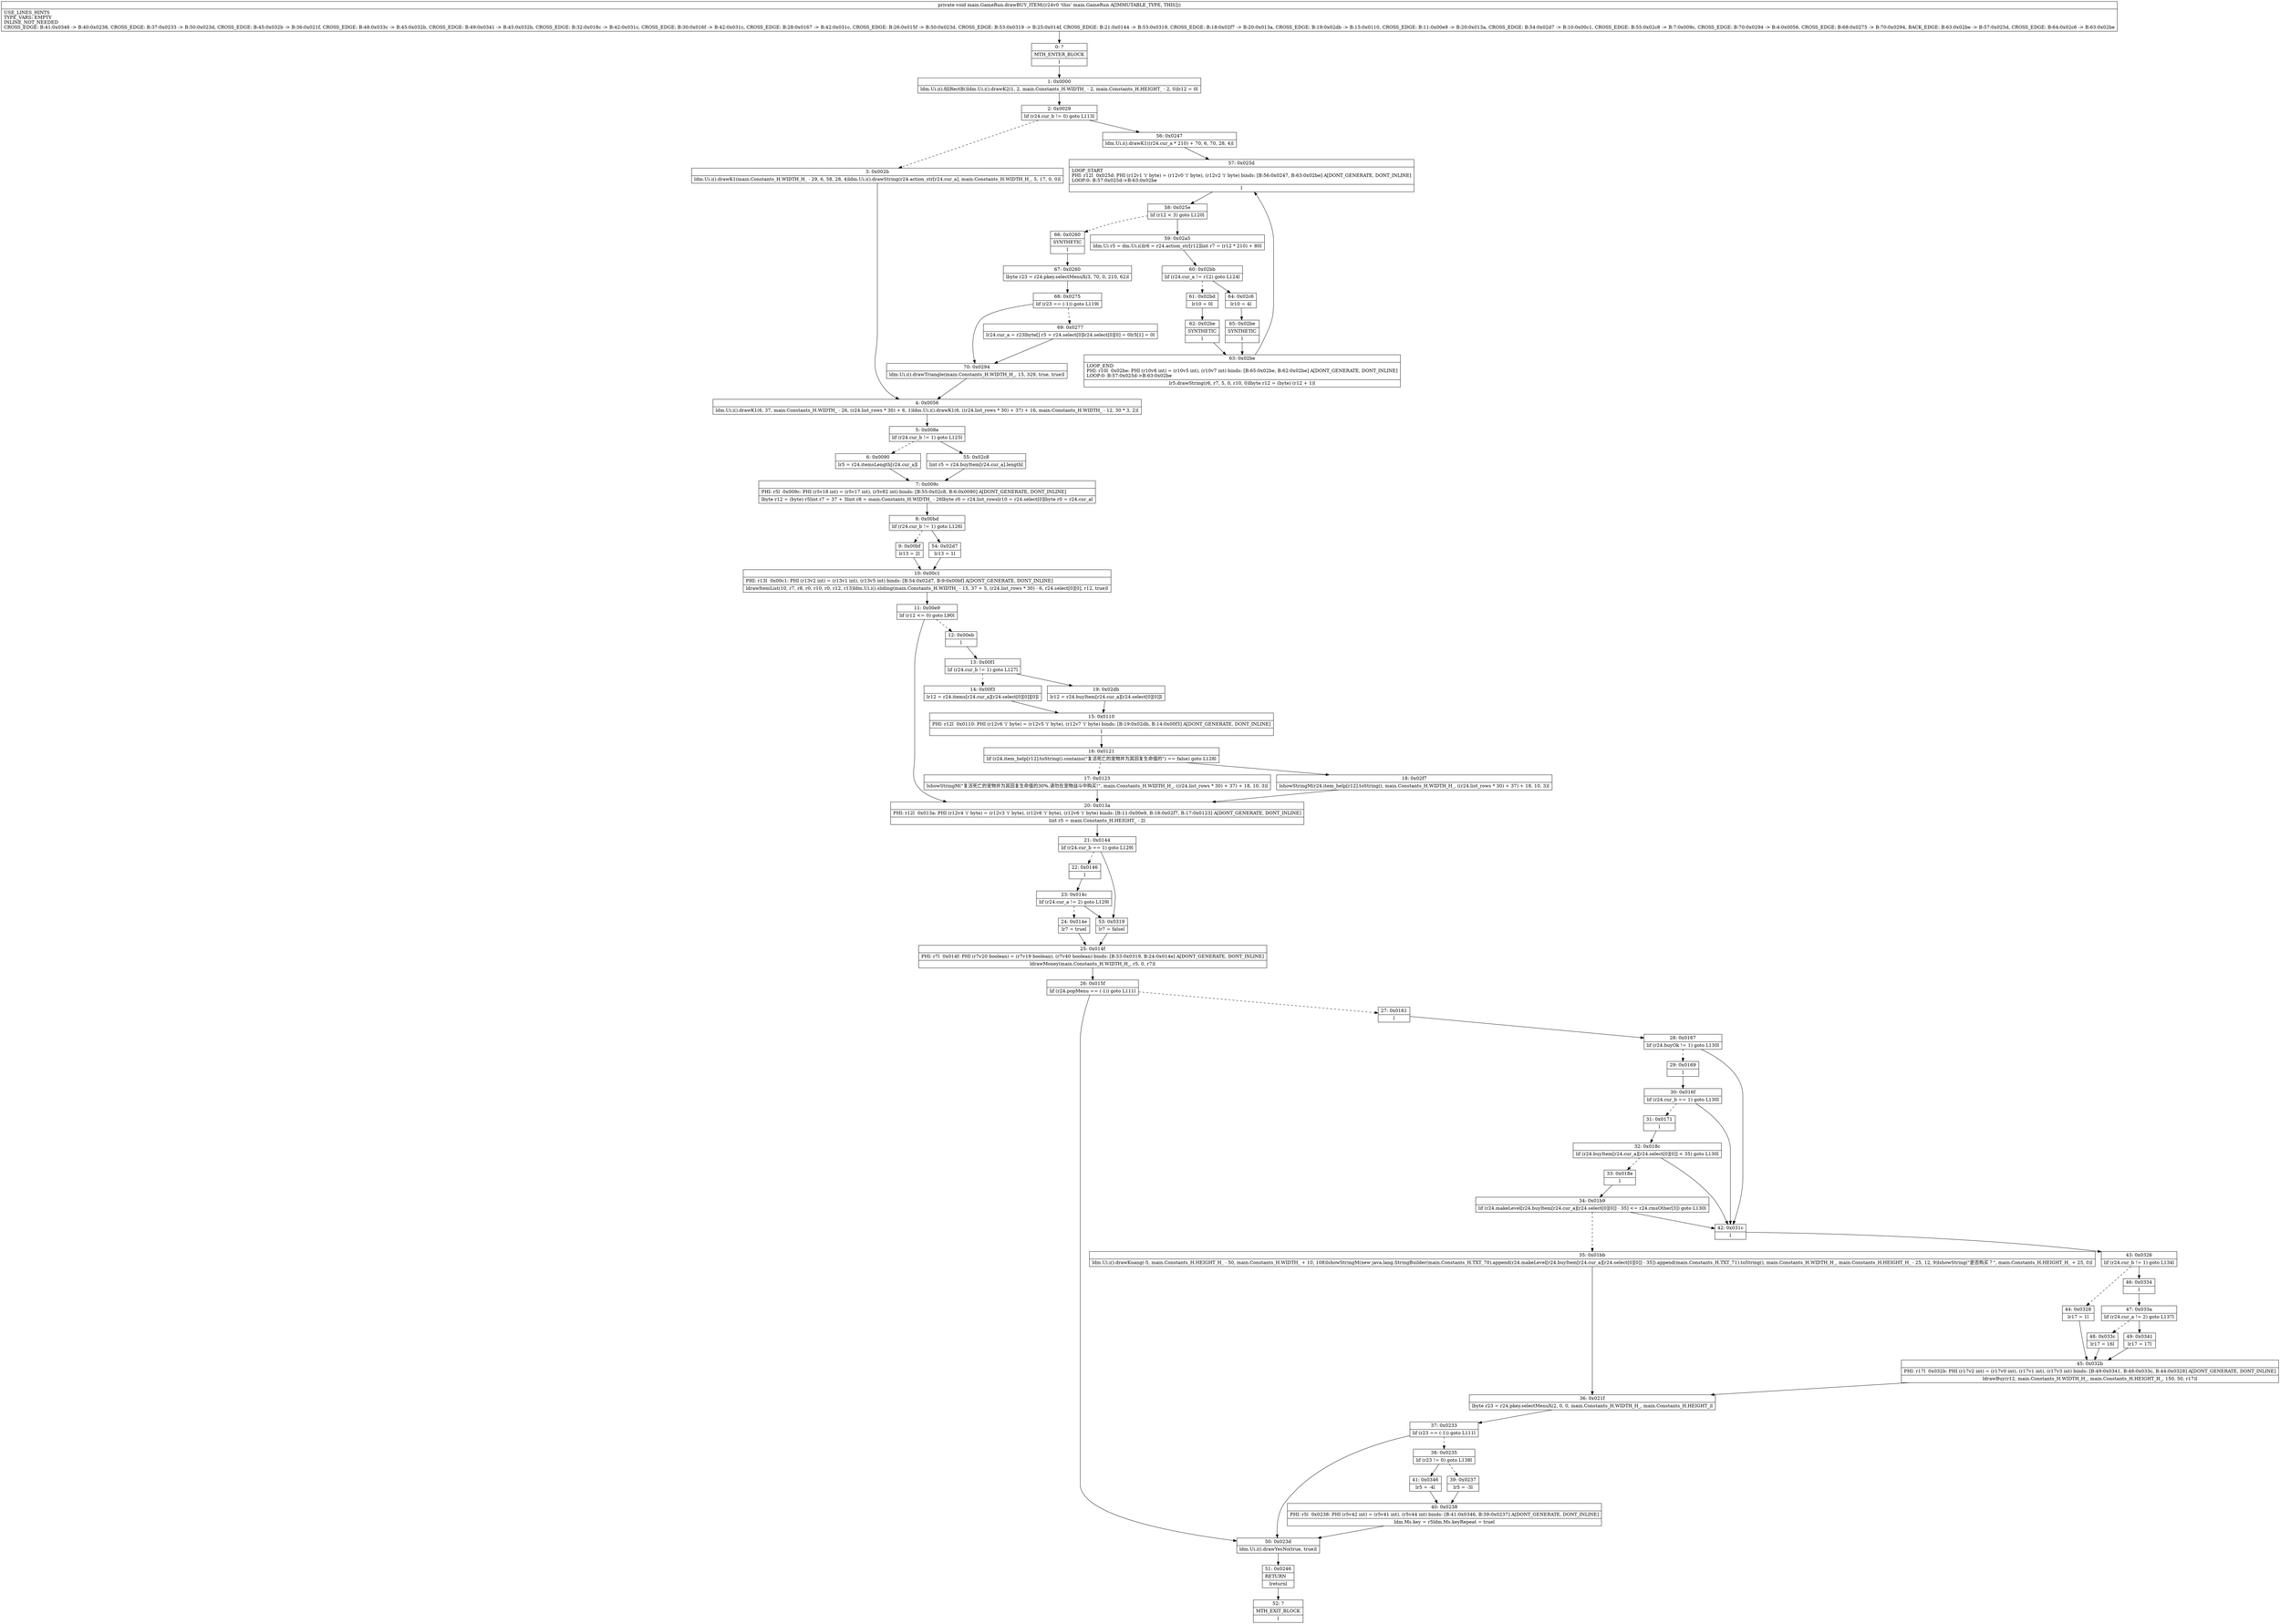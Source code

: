 digraph "CFG formain.GameRun.drawBUY_ITEM()V" {
Node_0 [shape=record,label="{0\:\ ?|MTH_ENTER_BLOCK\l|l}"];
Node_1 [shape=record,label="{1\:\ 0x0000|ldm.Ui.i().fillRectB()ldm.Ui.i().drawK2(1, 2, main.Constants_H.WIDTH_ \- 2, main.Constants_H.HEIGHT_ \- 2, 0)lr12 = 0l}"];
Node_2 [shape=record,label="{2\:\ 0x0029|lif (r24.cur_b != 0) goto L113l}"];
Node_3 [shape=record,label="{3\:\ 0x002b|ldm.Ui.i().drawK1(main.Constants_H.WIDTH_H_ \- 29, 6, 58, 28, 4)ldm.Ui.i().drawString(r24.action_str[r24.cur_a], main.Constants_H.WIDTH_H_, 5, 17, 0, 0)l}"];
Node_4 [shape=record,label="{4\:\ 0x0056|ldm.Ui.i().drawK1(6, 37, main.Constants_H.WIDTH_ \- 26, (r24.list_rows * 30) + 6, 1)ldm.Ui.i().drawK1(6, ((r24.list_rows * 30) + 37) + 16, main.Constants_H.WIDTH_ \- 12, 30 * 3, 2)l}"];
Node_5 [shape=record,label="{5\:\ 0x008e|lif (r24.cur_b != 1) goto L125l}"];
Node_6 [shape=record,label="{6\:\ 0x0090|lr5 = r24.itemsLength[r24.cur_a]l}"];
Node_7 [shape=record,label="{7\:\ 0x009c|PHI: r5l  0x009c: PHI (r5v18 int) = (r5v17 int), (r5v82 int) binds: [B:55:0x02c8, B:6:0x0090] A[DONT_GENERATE, DONT_INLINE]\l|lbyte r12 = (byte) r5lint r7 = 37 + 3lint r8 = main.Constants_H.WIDTH_ \- 26lbyte r0 = r24.list_rowslr10 = r24.select[0]lbyte r0 = r24.cur_al}"];
Node_8 [shape=record,label="{8\:\ 0x00bd|lif (r24.cur_b != 1) goto L126l}"];
Node_9 [shape=record,label="{9\:\ 0x00bf|lr13 = 2l}"];
Node_10 [shape=record,label="{10\:\ 0x00c1|PHI: r13l  0x00c1: PHI (r13v2 int) = (r13v1 int), (r13v5 int) binds: [B:54:0x02d7, B:9:0x00bf] A[DONT_GENERATE, DONT_INLINE]\l|ldrawItemList(10, r7, r8, r0, r10, r0, r12, r13)ldm.Ui.i().sliding(main.Constants_H.WIDTH_ \- 15, 37 + 5, (r24.list_rows * 30) \- 6, r24.select[0][0], r12, true)l}"];
Node_11 [shape=record,label="{11\:\ 0x00e9|lif (r12 \<= 0) goto L90l}"];
Node_12 [shape=record,label="{12\:\ 0x00eb|l}"];
Node_13 [shape=record,label="{13\:\ 0x00f1|lif (r24.cur_b != 1) goto L127l}"];
Node_14 [shape=record,label="{14\:\ 0x00f3|lr12 = r24.items[r24.cur_a][r24.select[0][0]][0]l}"];
Node_15 [shape=record,label="{15\:\ 0x0110|PHI: r12l  0x0110: PHI (r12v6 'i' byte) = (r12v5 'i' byte), (r12v7 'i' byte) binds: [B:19:0x02db, B:14:0x00f3] A[DONT_GENERATE, DONT_INLINE]\l|l}"];
Node_16 [shape=record,label="{16\:\ 0x0121|lif (r24.item_help[r12].toString().contains(\"复活死亡的宠物并为其回复生命值的\") == false) goto L128l}"];
Node_17 [shape=record,label="{17\:\ 0x0123|lshowStringM(\"复活死亡的宠物并为其回复生命值的30%,请勿在宠物战斗中购买!\", main.Constants_H.WIDTH_H_, ((r24.list_rows * 30) + 37) + 18, 10, 3)l}"];
Node_18 [shape=record,label="{18\:\ 0x02f7|lshowStringM(r24.item_help[r12].toString(), main.Constants_H.WIDTH_H_, ((r24.list_rows * 30) + 37) + 18, 10, 3)l}"];
Node_19 [shape=record,label="{19\:\ 0x02db|lr12 = r24.buyItem[r24.cur_a][r24.select[0][0]]l}"];
Node_20 [shape=record,label="{20\:\ 0x013a|PHI: r12l  0x013a: PHI (r12v4 'i' byte) = (r12v3 'i' byte), (r12v6 'i' byte), (r12v6 'i' byte) binds: [B:11:0x00e9, B:18:0x02f7, B:17:0x0123] A[DONT_GENERATE, DONT_INLINE]\l|lint r5 = main.Constants_H.HEIGHT_ \- 2l}"];
Node_21 [shape=record,label="{21\:\ 0x0144|lif (r24.cur_b == 1) goto L129l}"];
Node_22 [shape=record,label="{22\:\ 0x0146|l}"];
Node_23 [shape=record,label="{23\:\ 0x014c|lif (r24.cur_a != 2) goto L129l}"];
Node_24 [shape=record,label="{24\:\ 0x014e|lr7 = truel}"];
Node_25 [shape=record,label="{25\:\ 0x014f|PHI: r7l  0x014f: PHI (r7v20 boolean) = (r7v19 boolean), (r7v40 boolean) binds: [B:53:0x0319, B:24:0x014e] A[DONT_GENERATE, DONT_INLINE]\l|ldrawMoney(main.Constants_H.WIDTH_H_, r5, 0, r7)l}"];
Node_26 [shape=record,label="{26\:\ 0x015f|lif (r24.popMenu == (\-1)) goto L111l}"];
Node_27 [shape=record,label="{27\:\ 0x0161|l}"];
Node_28 [shape=record,label="{28\:\ 0x0167|lif (r24.buyOk != 1) goto L130l}"];
Node_29 [shape=record,label="{29\:\ 0x0169|l}"];
Node_30 [shape=record,label="{30\:\ 0x016f|lif (r24.cur_b == 1) goto L130l}"];
Node_31 [shape=record,label="{31\:\ 0x0171|l}"];
Node_32 [shape=record,label="{32\:\ 0x018c|lif (r24.buyItem[r24.cur_a][r24.select[0][0]] \< 35) goto L130l}"];
Node_33 [shape=record,label="{33\:\ 0x018e|l}"];
Node_34 [shape=record,label="{34\:\ 0x01b9|lif (r24.makeLevel[r24.buyItem[r24.cur_a][r24.select[0][0]] \- 35] \<= r24.rmsOther[3]) goto L130l}"];
Node_35 [shape=record,label="{35\:\ 0x01bb|ldm.Ui.i().drawKuang(\-5, main.Constants_H.HEIGHT_H_ \- 50, main.Constants_H.WIDTH_ + 10, 108)lshowStringM(new java.lang.StringBuilder(main.Constants_H.TXT_70).append(r24.makeLevel[r24.buyItem[r24.cur_a][r24.select[0][0]] \- 35]).append(main.Constants_H.TXT_71).toString(), main.Constants_H.WIDTH_H_, main.Constants_H.HEIGHT_H_ \- 25, 12, 9)lshowString(\"是否购买？\", main.Constants_H.HEIGHT_H_ + 25, 0)l}"];
Node_36 [shape=record,label="{36\:\ 0x021f|lbyte r23 = r24.pkey.selectMenuX(2, 0, 0, main.Constants_H.WIDTH_H_, main.Constants_H.HEIGHT_)l}"];
Node_37 [shape=record,label="{37\:\ 0x0233|lif (r23 == (\-1)) goto L111l}"];
Node_38 [shape=record,label="{38\:\ 0x0235|lif (r23 != 0) goto L138l}"];
Node_39 [shape=record,label="{39\:\ 0x0237|lr5 = \-3l}"];
Node_40 [shape=record,label="{40\:\ 0x0238|PHI: r5l  0x0238: PHI (r5v42 int) = (r5v41 int), (r5v44 int) binds: [B:41:0x0346, B:39:0x0237] A[DONT_GENERATE, DONT_INLINE]\l|ldm.Ms.key = r5ldm.Ms.keyRepeat = truel}"];
Node_41 [shape=record,label="{41\:\ 0x0346|lr5 = \-4l}"];
Node_42 [shape=record,label="{42\:\ 0x031c|l}"];
Node_43 [shape=record,label="{43\:\ 0x0326|lif (r24.cur_b != 1) goto L134l}"];
Node_44 [shape=record,label="{44\:\ 0x0328|lr17 = 1l}"];
Node_45 [shape=record,label="{45\:\ 0x032b|PHI: r17l  0x032b: PHI (r17v2 int) = (r17v0 int), (r17v1 int), (r17v3 int) binds: [B:49:0x0341, B:48:0x033c, B:44:0x0328] A[DONT_GENERATE, DONT_INLINE]\l|ldrawBuy(r12, main.Constants_H.WIDTH_H_, main.Constants_H.HEIGHT_H_, 150, 50, r17)l}"];
Node_46 [shape=record,label="{46\:\ 0x0334|l}"];
Node_47 [shape=record,label="{47\:\ 0x033a|lif (r24.cur_a != 2) goto L137l}"];
Node_48 [shape=record,label="{48\:\ 0x033c|lr17 = 16l}"];
Node_49 [shape=record,label="{49\:\ 0x0341|lr17 = 17l}"];
Node_50 [shape=record,label="{50\:\ 0x023d|ldm.Ui.i().drawYesNo(true, true)l}"];
Node_51 [shape=record,label="{51\:\ 0x0246|RETURN\l|lreturnl}"];
Node_52 [shape=record,label="{52\:\ ?|MTH_EXIT_BLOCK\l|l}"];
Node_53 [shape=record,label="{53\:\ 0x0319|lr7 = falsel}"];
Node_54 [shape=record,label="{54\:\ 0x02d7|lr13 = 1l}"];
Node_55 [shape=record,label="{55\:\ 0x02c8|lint r5 = r24.buyItem[r24.cur_a].lengthl}"];
Node_56 [shape=record,label="{56\:\ 0x0247|ldm.Ui.i().drawK1((r24.cur_a * 210) + 70, 6, 70, 28, 4)l}"];
Node_57 [shape=record,label="{57\:\ 0x025d|LOOP_START\lPHI: r12l  0x025d: PHI (r12v1 'i' byte) = (r12v0 'i' byte), (r12v2 'i' byte) binds: [B:56:0x0247, B:63:0x02be] A[DONT_GENERATE, DONT_INLINE]\lLOOP:0: B:57:0x025d\-\>B:63:0x02be\l|l}"];
Node_58 [shape=record,label="{58\:\ 0x025e|lif (r12 \< 3) goto L120l}"];
Node_59 [shape=record,label="{59\:\ 0x02a5|ldm.Ui r5 = dm.Ui.i()lr6 = r24.action_str[r12]lint r7 = (r12 * 210) + 80l}"];
Node_60 [shape=record,label="{60\:\ 0x02bb|lif (r24.cur_a != r12) goto L124l}"];
Node_61 [shape=record,label="{61\:\ 0x02bd|lr10 = 0l}"];
Node_62 [shape=record,label="{62\:\ 0x02be|SYNTHETIC\l|l}"];
Node_63 [shape=record,label="{63\:\ 0x02be|LOOP_END\lPHI: r10l  0x02be: PHI (r10v6 int) = (r10v5 int), (r10v7 int) binds: [B:65:0x02be, B:62:0x02be] A[DONT_GENERATE, DONT_INLINE]\lLOOP:0: B:57:0x025d\-\>B:63:0x02be\l|lr5.drawString(r6, r7, 5, 0, r10, 0)lbyte r12 = (byte) (r12 + 1)l}"];
Node_64 [shape=record,label="{64\:\ 0x02c6|lr10 = 4l}"];
Node_65 [shape=record,label="{65\:\ 0x02be|SYNTHETIC\l|l}"];
Node_66 [shape=record,label="{66\:\ 0x0260|SYNTHETIC\l|l}"];
Node_67 [shape=record,label="{67\:\ 0x0260|lbyte r23 = r24.pkey.selectMenuX(3, 70, 0, 210, 62)l}"];
Node_68 [shape=record,label="{68\:\ 0x0275|lif (r23 == (\-1)) goto L119l}"];
Node_69 [shape=record,label="{69\:\ 0x0277|lr24.cur_a = r23lbyte[] r5 = r24.select[0]lr24.select[0][0] = 0lr5[1] = 0l}"];
Node_70 [shape=record,label="{70\:\ 0x0294|ldm.Ui.i().drawTriangle(main.Constants_H.WIDTH_H_, 15, 329, true, true)l}"];
MethodNode[shape=record,label="{private void main.GameRun.drawBUY_ITEM((r24v0 'this' main.GameRun A[IMMUTABLE_TYPE, THIS]))  | USE_LINES_HINTS\lTYPE_VARS: EMPTY\lINLINE_NOT_NEEDED\lCROSS_EDGE: B:41:0x0346 \-\> B:40:0x0238, CROSS_EDGE: B:37:0x0233 \-\> B:50:0x023d, CROSS_EDGE: B:45:0x032b \-\> B:36:0x021f, CROSS_EDGE: B:48:0x033c \-\> B:45:0x032b, CROSS_EDGE: B:49:0x0341 \-\> B:45:0x032b, CROSS_EDGE: B:32:0x018c \-\> B:42:0x031c, CROSS_EDGE: B:30:0x016f \-\> B:42:0x031c, CROSS_EDGE: B:28:0x0167 \-\> B:42:0x031c, CROSS_EDGE: B:26:0x015f \-\> B:50:0x023d, CROSS_EDGE: B:53:0x0319 \-\> B:25:0x014f, CROSS_EDGE: B:21:0x0144 \-\> B:53:0x0319, CROSS_EDGE: B:18:0x02f7 \-\> B:20:0x013a, CROSS_EDGE: B:19:0x02db \-\> B:15:0x0110, CROSS_EDGE: B:11:0x00e9 \-\> B:20:0x013a, CROSS_EDGE: B:54:0x02d7 \-\> B:10:0x00c1, CROSS_EDGE: B:55:0x02c8 \-\> B:7:0x009c, CROSS_EDGE: B:70:0x0294 \-\> B:4:0x0056, CROSS_EDGE: B:68:0x0275 \-\> B:70:0x0294, BACK_EDGE: B:63:0x02be \-\> B:57:0x025d, CROSS_EDGE: B:64:0x02c6 \-\> B:63:0x02be\l}"];
MethodNode -> Node_0;
Node_0 -> Node_1;
Node_1 -> Node_2;
Node_2 -> Node_3[style=dashed];
Node_2 -> Node_56;
Node_3 -> Node_4;
Node_4 -> Node_5;
Node_5 -> Node_6[style=dashed];
Node_5 -> Node_55;
Node_6 -> Node_7;
Node_7 -> Node_8;
Node_8 -> Node_9[style=dashed];
Node_8 -> Node_54;
Node_9 -> Node_10;
Node_10 -> Node_11;
Node_11 -> Node_12[style=dashed];
Node_11 -> Node_20;
Node_12 -> Node_13;
Node_13 -> Node_14[style=dashed];
Node_13 -> Node_19;
Node_14 -> Node_15;
Node_15 -> Node_16;
Node_16 -> Node_17[style=dashed];
Node_16 -> Node_18;
Node_17 -> Node_20;
Node_18 -> Node_20;
Node_19 -> Node_15;
Node_20 -> Node_21;
Node_21 -> Node_22[style=dashed];
Node_21 -> Node_53;
Node_22 -> Node_23;
Node_23 -> Node_24[style=dashed];
Node_23 -> Node_53;
Node_24 -> Node_25;
Node_25 -> Node_26;
Node_26 -> Node_27[style=dashed];
Node_26 -> Node_50;
Node_27 -> Node_28;
Node_28 -> Node_29[style=dashed];
Node_28 -> Node_42;
Node_29 -> Node_30;
Node_30 -> Node_31[style=dashed];
Node_30 -> Node_42;
Node_31 -> Node_32;
Node_32 -> Node_33[style=dashed];
Node_32 -> Node_42;
Node_33 -> Node_34;
Node_34 -> Node_35[style=dashed];
Node_34 -> Node_42;
Node_35 -> Node_36;
Node_36 -> Node_37;
Node_37 -> Node_38[style=dashed];
Node_37 -> Node_50;
Node_38 -> Node_39[style=dashed];
Node_38 -> Node_41;
Node_39 -> Node_40;
Node_40 -> Node_50;
Node_41 -> Node_40;
Node_42 -> Node_43;
Node_43 -> Node_44[style=dashed];
Node_43 -> Node_46;
Node_44 -> Node_45;
Node_45 -> Node_36;
Node_46 -> Node_47;
Node_47 -> Node_48[style=dashed];
Node_47 -> Node_49;
Node_48 -> Node_45;
Node_49 -> Node_45;
Node_50 -> Node_51;
Node_51 -> Node_52;
Node_53 -> Node_25;
Node_54 -> Node_10;
Node_55 -> Node_7;
Node_56 -> Node_57;
Node_57 -> Node_58;
Node_58 -> Node_59;
Node_58 -> Node_66[style=dashed];
Node_59 -> Node_60;
Node_60 -> Node_61[style=dashed];
Node_60 -> Node_64;
Node_61 -> Node_62;
Node_62 -> Node_63;
Node_63 -> Node_57;
Node_64 -> Node_65;
Node_65 -> Node_63;
Node_66 -> Node_67;
Node_67 -> Node_68;
Node_68 -> Node_69[style=dashed];
Node_68 -> Node_70;
Node_69 -> Node_70;
Node_70 -> Node_4;
}

